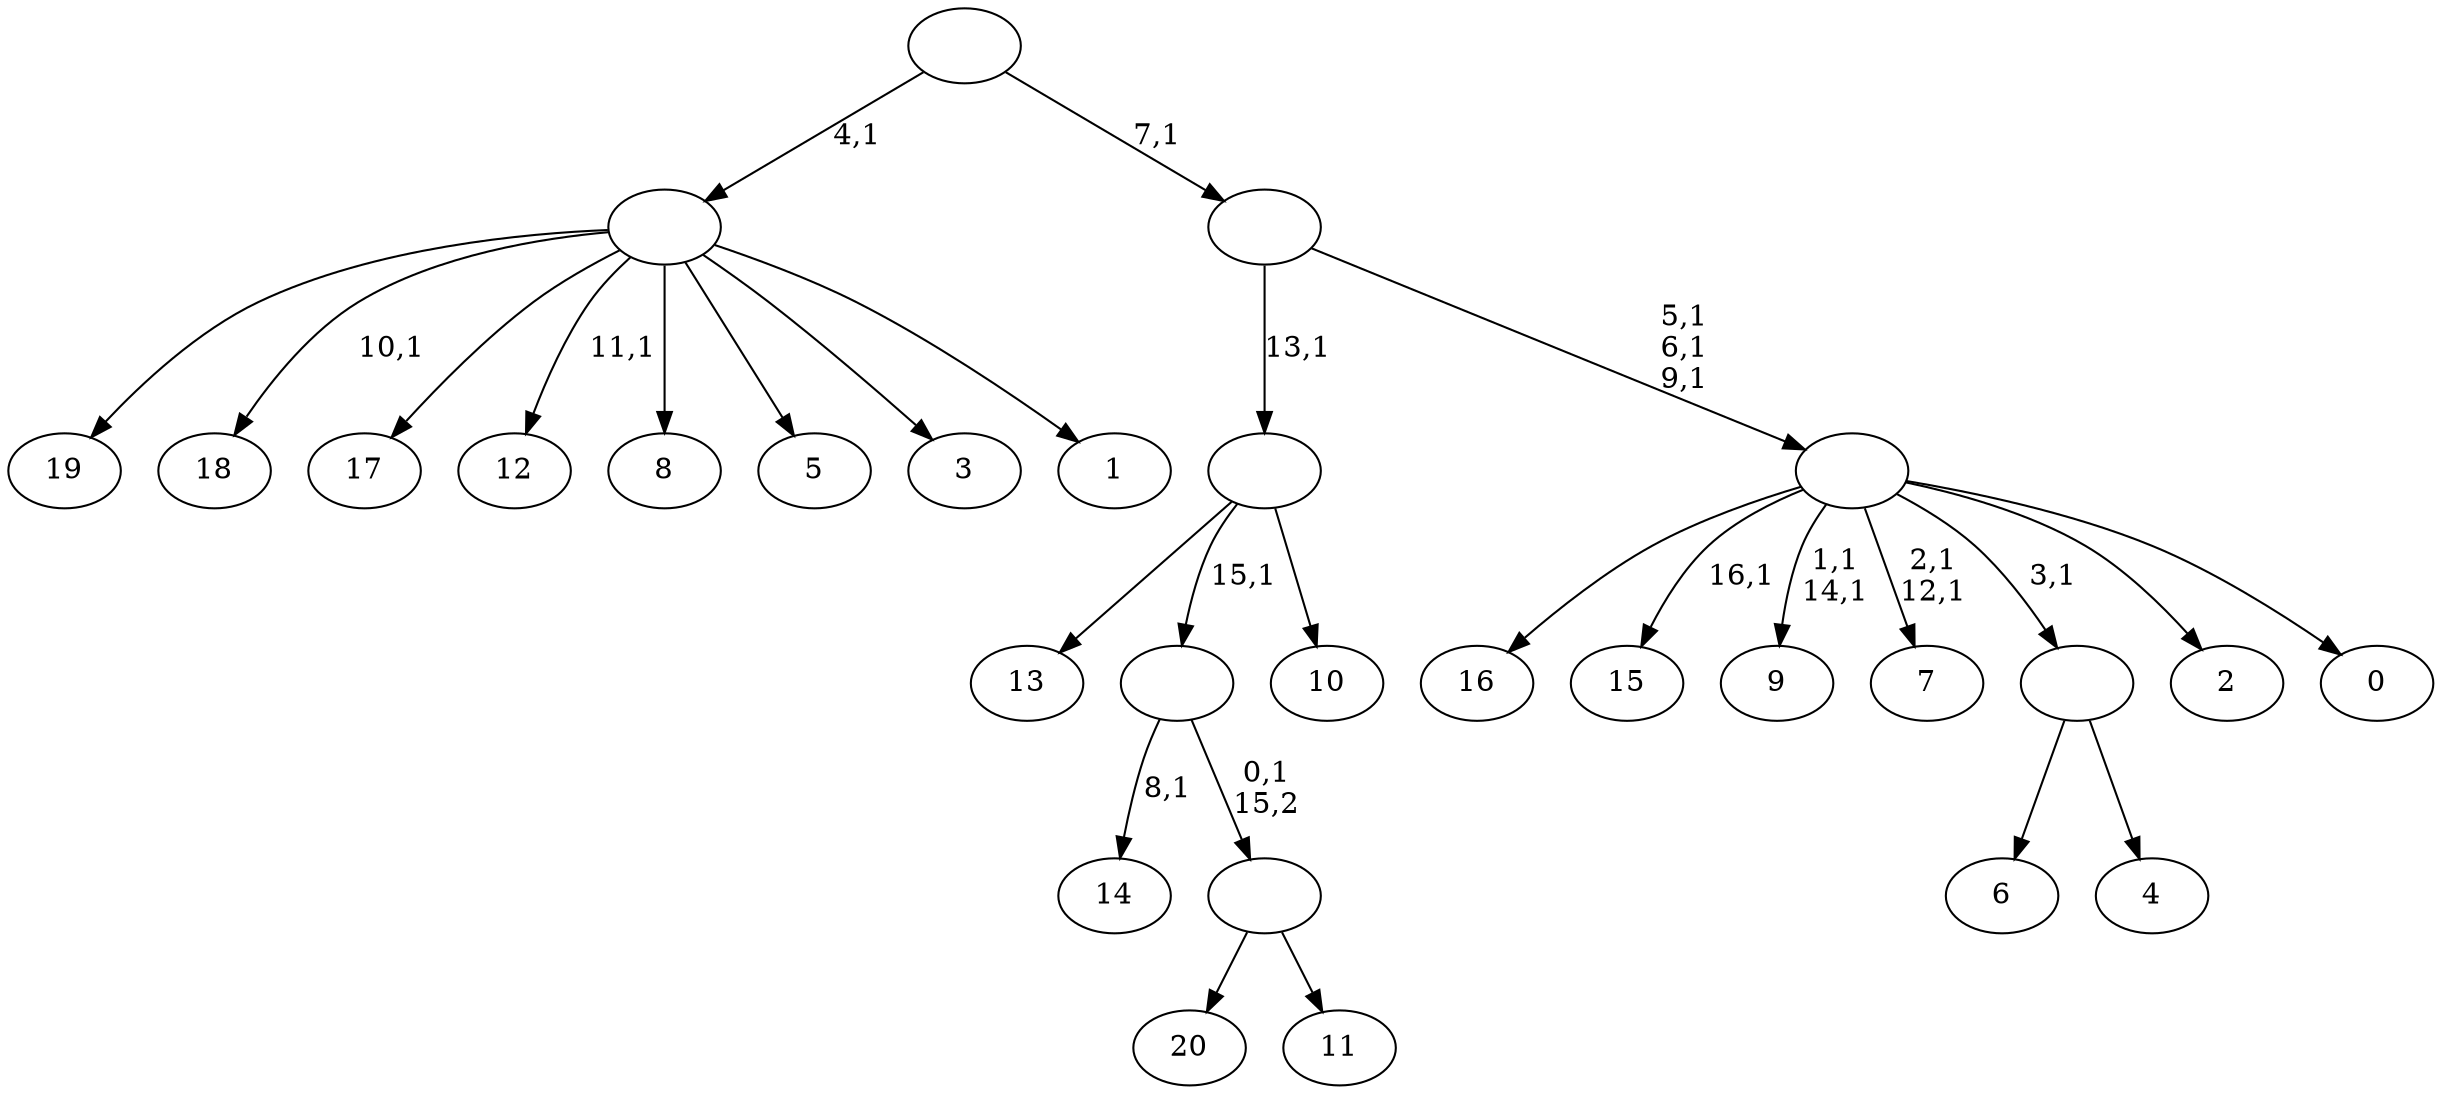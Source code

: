 digraph T {
	38 [label="20"]
	37 [label="19"]
	36 [label="18"]
	34 [label="17"]
	33 [label="16"]
	32 [label="15"]
	30 [label="14"]
	28 [label="13"]
	27 [label="12"]
	25 [label="11"]
	24 [label=""]
	23 [label=""]
	22 [label="10"]
	21 [label=""]
	20 [label="9"]
	17 [label="8"]
	16 [label="7"]
	13 [label="6"]
	12 [label="5"]
	11 [label="4"]
	10 [label=""]
	9 [label="3"]
	8 [label="2"]
	7 [label="1"]
	6 [label=""]
	5 [label="0"]
	4 [label=""]
	1 [label=""]
	0 [label=""]
	24 -> 38 [label=""]
	24 -> 25 [label=""]
	23 -> 30 [label="8,1"]
	23 -> 24 [label="0,1\n15,2"]
	21 -> 28 [label=""]
	21 -> 23 [label="15,1"]
	21 -> 22 [label=""]
	10 -> 13 [label=""]
	10 -> 11 [label=""]
	6 -> 27 [label="11,1"]
	6 -> 36 [label="10,1"]
	6 -> 37 [label=""]
	6 -> 34 [label=""]
	6 -> 17 [label=""]
	6 -> 12 [label=""]
	6 -> 9 [label=""]
	6 -> 7 [label=""]
	4 -> 16 [label="2,1\n12,1"]
	4 -> 20 [label="1,1\n14,1"]
	4 -> 32 [label="16,1"]
	4 -> 33 [label=""]
	4 -> 10 [label="3,1"]
	4 -> 8 [label=""]
	4 -> 5 [label=""]
	1 -> 4 [label="5,1\n6,1\n9,1"]
	1 -> 21 [label="13,1"]
	0 -> 6 [label="4,1"]
	0 -> 1 [label="7,1"]
}
